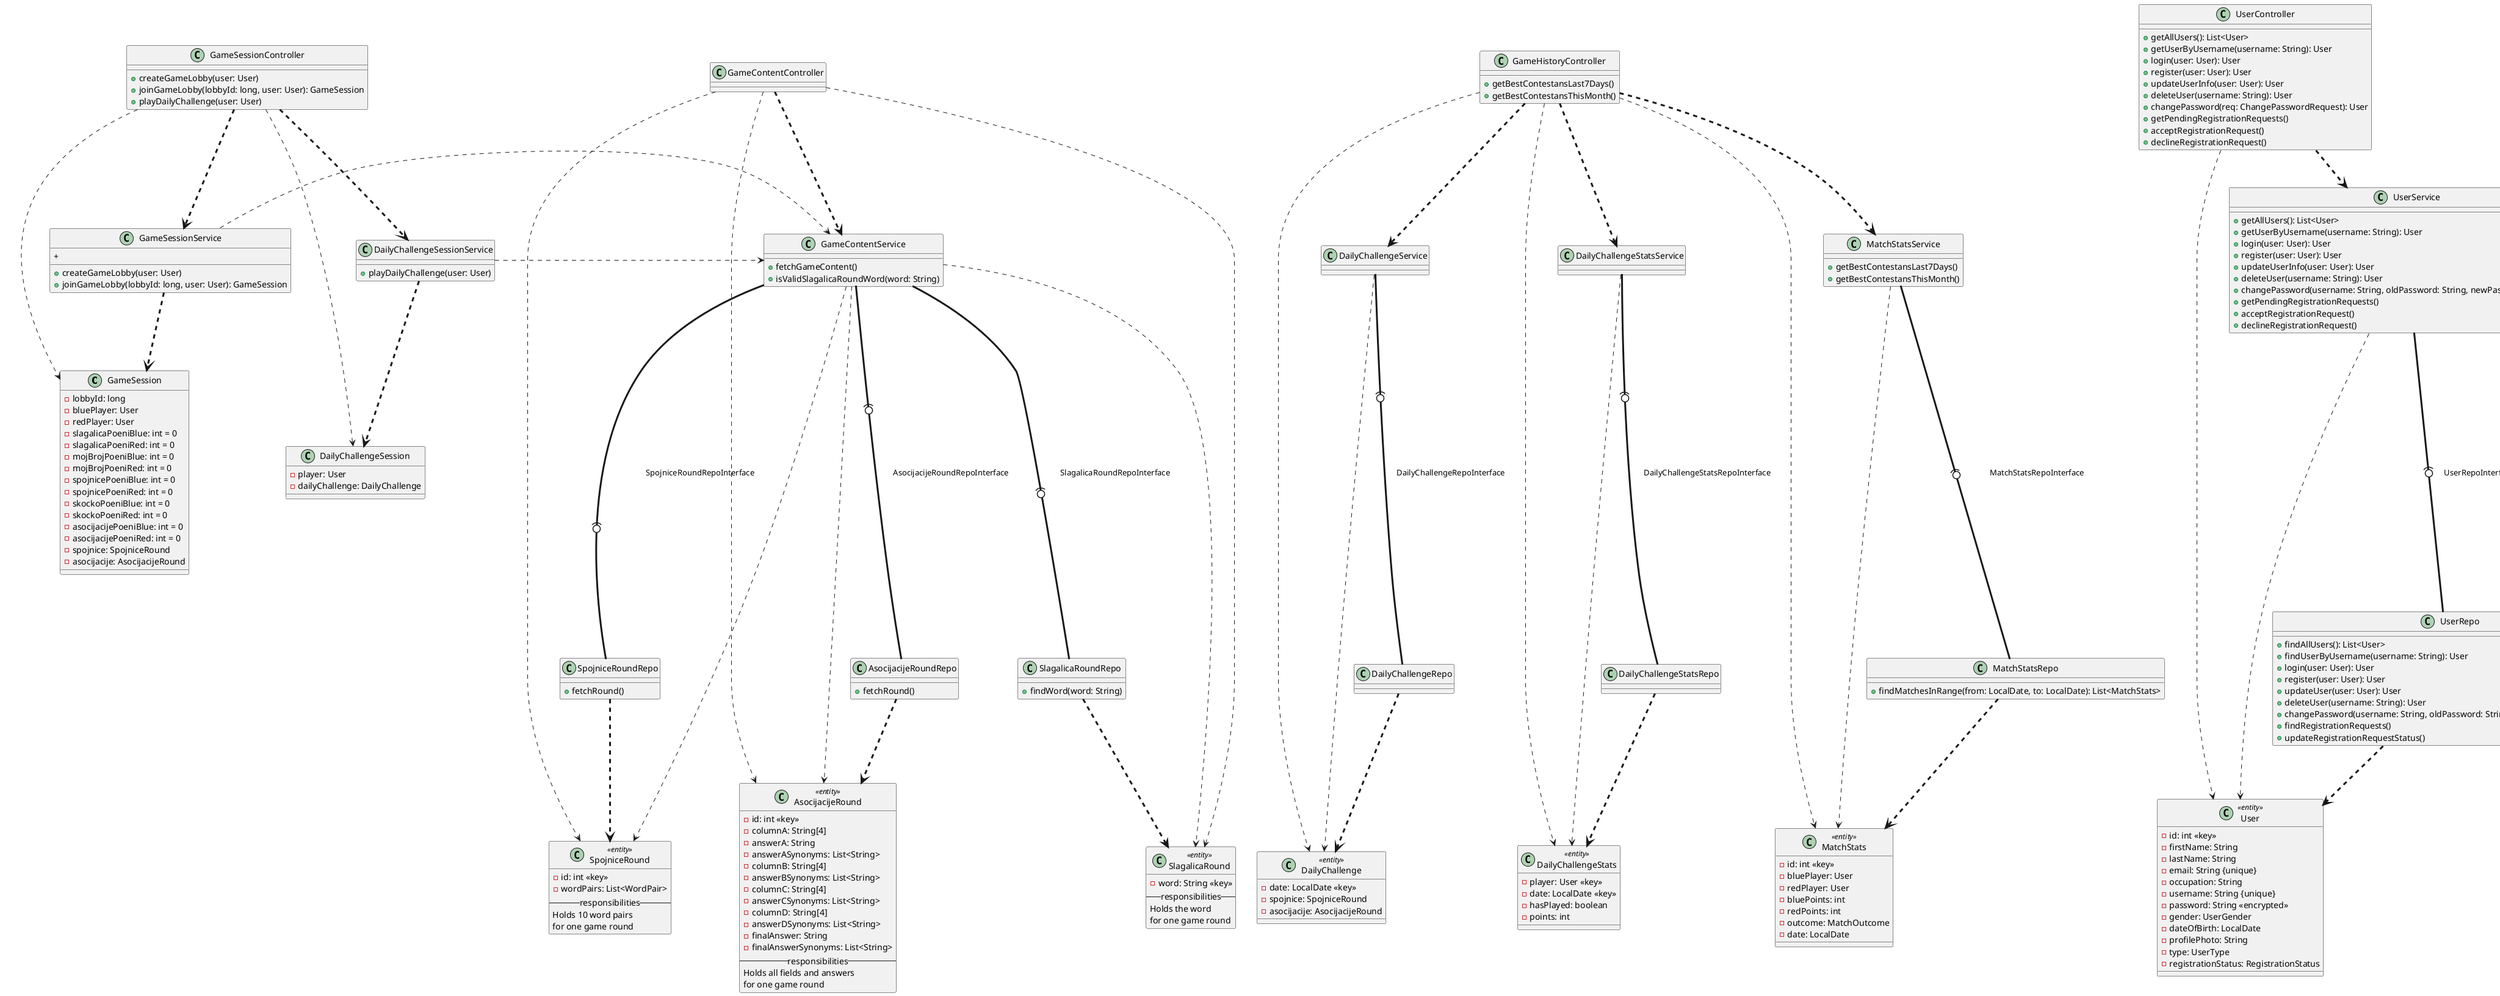 @startuml Application_Class_Diagram


'========================================
' GameSession Management
'========================================

class GameSession {
    -lobbyId: long
    -bluePlayer: User
    -redPlayer: User 
    -slagalicaPoeniBlue: int = 0
    -slagalicaPoeniRed: int = 0
    -mojBrojPoeniBlue: int = 0
    -mojBrojPoeniRed: int = 0
    -spojnicePoeniBlue: int = 0
    -spojnicePoeniRed: int = 0
    -skockoPoeniBlue: int = 0
    -skockoPoeniRed: int = 0
    -asocijacijePoeniBlue: int = 0
    -asocijacijePoeniRed: int = 0
    -spojnice: SpojniceRound 
    -asocijacije: AsocijacijeRound 
}
class GameSessionController {
    +createGameLobby(user: User)
    +joinGameLobby(lobbyId: long, user: User): GameSession
    +playDailyChallenge(user: User)
    
}
class GameSessionService {
    +createGameLobby(user: User)
    +joinGameLobby(lobbyId: long, user: User): GameSession
    +
}

GameSessionController .[thickness=3].> GameSessionService

GameSessionController ..> GameSession
GameSessionService .[thickness=3].> GameSession

GameSessionService .> GameContentService
DailyChallengeSessionService .> GameContentService

'========================================
' DailyChallengeSession Management
'========================================
class DailyChallengeSession {
    -player: User
    -dailyChallenge: DailyChallenge 
}

class DailyChallengeSessionService {
    +playDailyChallenge(user: User)

}

GameSessionController .[thickness=3].> DailyChallengeSessionService

GameSessionController ..> DailyChallengeSession
DailyChallengeSessionService .[thickness=3].> DailyChallengeSession


'========================================
' SpojniceRound Management
'========================================
class SpojniceRound <<entity>> {
    -id: int <<key>>
    -wordPairs: List<WordPair>
    --responsibilities--
    Holds 10 word pairs
    for one game round
}
class GameContentController {

}
class GameContentService {
    +fetchGameContent()
    +isValidSlagalicaRoundWord(word: String)
}

class SpojniceRoundRepo {
    +fetchRound()
}

GameContentController .[thickness=3].> GameContentService
GameContentService -[thickness=3](0-- SpojniceRoundRepo : SpojniceRoundRepoInterface
SpojniceRoundRepo .[thickness=3].> SpojniceRound

GameContentController ..> SpojniceRound
GameContentService ..> SpojniceRound


'========================================
' AsocijacijeRound Management
'========================================
class AsocijacijeRound <<entity>> {
    -id: int <<key>>
    -columnA: String[4]
    -answerA: String 
    -answerASynonyms: List<String>
    -columnB: String[4]
    -answerBSynonyms: List<String>
    -columnC: String[4]
    -answerCSynonyms: List<String>
    -columnD: String[4]
    -answerDSynonyms: List<String>
    -finalAnswer: String 
    -finalAnswerSynonyms: List<String>
    --responsibilities--
    Holds all fields and answers
    for one game round
}

class AsocijacijeRoundRepo {
    +fetchRound()
}

GameContentService -[thickness=3](0-- AsocijacijeRoundRepo : AsocijacijeRoundRepoInterface
AsocijacijeRoundRepo .[thickness=3].> AsocijacijeRound

GameContentController ..> AsocijacijeRound
GameContentService ..> AsocijacijeRound



'========================================
' SlagalicaRound Management
'========================================
class SlagalicaRound <<entity>> {
    -word: String <<key>>
    --responsibilities--
    Holds the word
    for one game round
}
class SlagalicaRoundRepo {
    +findWord(word: String)
}

GameContentService -[thickness=3](0-- SlagalicaRoundRepo : SlagalicaRoundRepoInterface
SlagalicaRoundRepo .[thickness=3].> SlagalicaRound

GameContentController ..> SlagalicaRound
GameContentService ..> SlagalicaRound

'========================================
' DailyChallenge Management
'========================================
class DailyChallenge <<entity>> {
    -date: LocalDate <<key>>
    -spojnice: SpojniceRound 
    -asocijacije: AsocijacijeRound
}
class GameHistoryController {
    +getBestContestansLast7Days()
    +getBestContestansThisMonth()
}
class DailyChallengeService {
}

class DailyChallengeRepo {
}

GameHistoryController .[thickness=3].> DailyChallengeService
DailyChallengeService -[thickness=3](0-- DailyChallengeRepo : DailyChallengeRepoInterface
DailyChallengeRepo .[thickness=3].> DailyChallenge

GameHistoryController ..> DailyChallenge
DailyChallengeService ..> DailyChallenge

'========================================
' DailyChallengeStats Management
'========================================
class DailyChallengeStats <<entity>> {
    -player: User <<key>>
    -date: LocalDate <<key>>
    -hasPlayed: boolean
    -points: int
}

class DailyChallengeStatsService {
}

class DailyChallengeStatsRepo {
}

GameHistoryController .[thickness=3].> DailyChallengeStatsService
DailyChallengeStatsService -[thickness=3](0-- DailyChallengeStatsRepo : DailyChallengeStatsRepoInterface
DailyChallengeStatsRepo .[thickness=3].> DailyChallengeStats

GameHistoryController ..> DailyChallengeStats
DailyChallengeStatsService ..> DailyChallengeStats


'========================================
' MatchStats Management
'========================================
class MatchStats <<entity>> {
    -id: int <<key>>
    -bluePlayer: User
    -redPlayer: User
    -bluePoints: int 
    -redPoints: int 
    -outcome: MatchOutcome
    -date: LocalDate
}

class MatchStatsService {
    +getBestContestansLast7Days()
    +getBestContestansThisMonth()
}

class MatchStatsRepo {
    +findMatchesInRange(from: LocalDate, to: LocalDate): List<MatchStats>
}

GameHistoryController .[thickness=3].> MatchStatsService
MatchStatsService -[thickness=3](0-- MatchStatsRepo : MatchStatsRepoInterface
MatchStatsRepo .[thickness=3].> MatchStats

GameHistoryController ..> MatchStats
MatchStatsService ..> MatchStats


'========================================
' User Management
'========================================

class User <<entity>> {
    -id: int <<key>>
    -firstName: String
    -lastName: String
    -email: String {unique}
    -occupation: String
    -username: String {unique}
    -password: String <<encrypted>>
    -gender: UserGender
    -dateOfBirth: LocalDate
    -profilePhoto: String
    -type: UserType
    -registrationStatus: RegistrationStatus
}
class UserController {
    +getAllUsers(): List<User>
    +getUserByUsername(username: String): User
    +login(user: User): User
    +register(user: User): User
    +updateUserInfo(user: User): User
    +deleteUser(username: String): User
    +changePassword(req: ChangePasswordRequest): User
    +getPendingRegistrationRequests()
    +acceptRegistrationRequest()
    +declineRegistrationRequest()
}
class UserService {
    +getAllUsers(): List<User>
    +getUserByUsername(username: String): User
    +login(user: User): User
    +register(user: User): User
    +updateUserInfo(user: User): User
    +deleteUser(username: String): User
    +changePassword(username: String, oldPassword: String, newPassword: String): User
    +getPendingRegistrationRequests()
    +acceptRegistrationRequest()
    +declineRegistrationRequest()
}
class UserRepo {
    +findAllUsers(): List<User>
    +findUserByUsername(username: String): User
    +login(user: User): User
    +register(user: User): User
    +updateUser(user: User): User
    +deleteUser(username: String): User
    +changePassword(username: String, oldPassword: String, newPassword: String): User
    +findRegistrationRequests()
    +updateRegistrationRequestStatus()
}
'UserController -[hidden]r-> GameController : \t\t\t\t

UserController .[thickness=3].> UserService
UserService -[thickness=3](0-- UserRepo : UserRepoInterface
UserRepo .[thickness=3].> User

UserController ..> User
UserService ..> User


@enduml